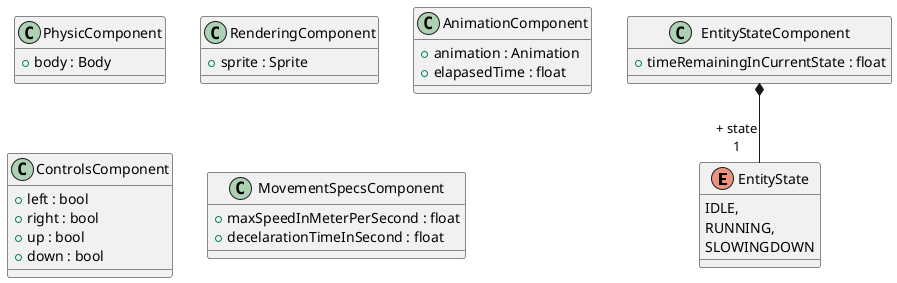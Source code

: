@startuml

@startuml

!define enum(x) type "E_#x" <<enumeration>>
' definit une classe qui hérite automatique de la classe Component
!define component(x) class "C_#x" <<(C,#FFAAAA) Component>> #x

enum EntityState {
    IDLE,
    RUNNING,
    SLOWINGDOWN
}

class PhysicComponent {
    + body : Body
}

class RenderingComponent {
    + sprite : Sprite
}

class AnimationComponent {
    + animation : Animation
    + elapasedTime : float
}

class ControlsComponent {
    + left : bool
    + right : bool
    + up : bool
    + down : bool
}

class EntityStateComponent {
    + timeRemainingInCurrentState : float
}
EntityStateComponent *--"+ state\n1" EntityState

class MovementSpecsComponent {
    + maxSpeedInMeterPerSecond : float
    + decelarationTimeInSecond : float
}
@enduml